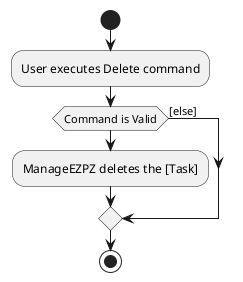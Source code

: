 @startuml
start
:User executes Delete command;

'Since the beta syntax does not support placing the condition outside the
'diamond we place it as the true branch instead.

if (Command is Valid)
    :ManageEZPZ deletes the [Task];
else ([else])
endif
stop
@enduml
